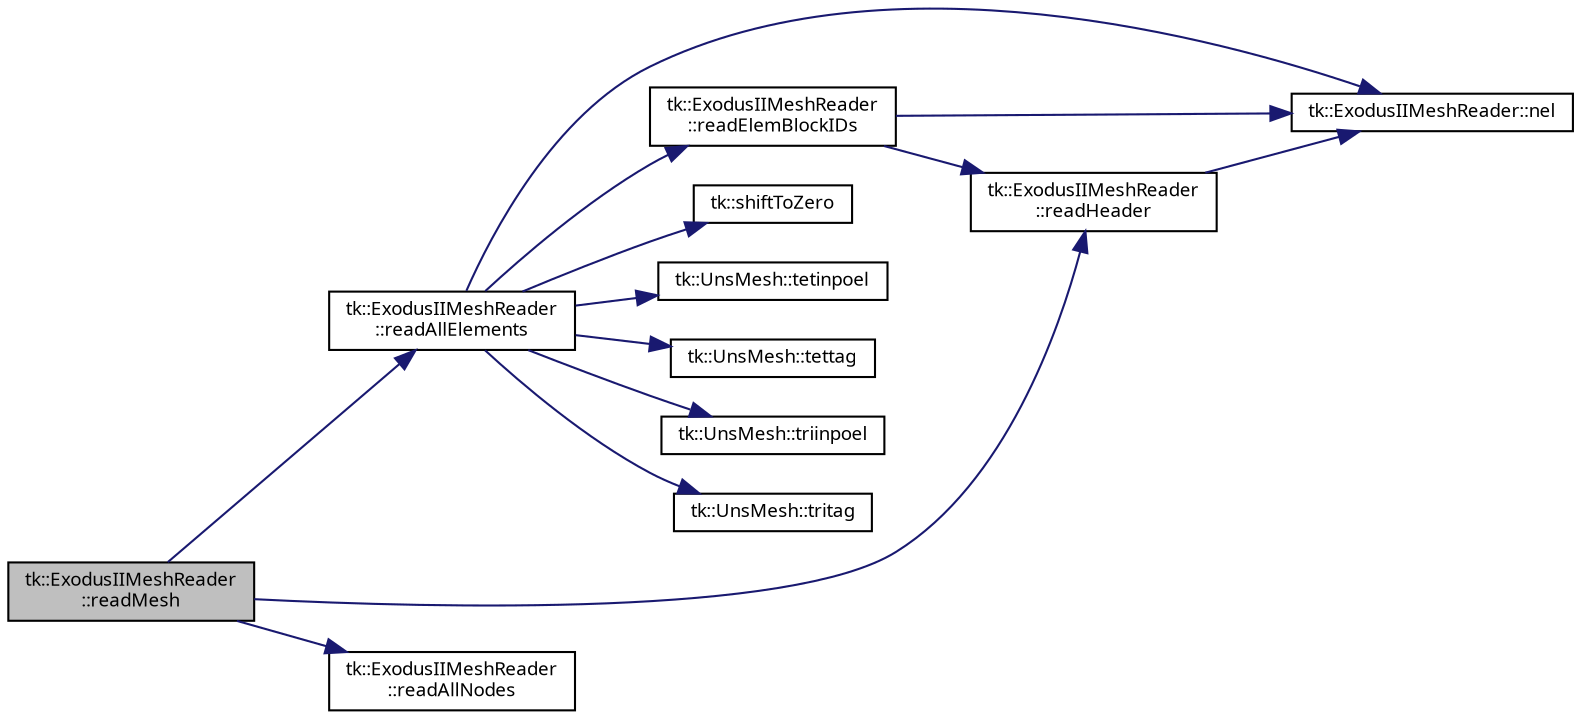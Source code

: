 digraph "tk::ExodusIIMeshReader::readMesh"
{
 // INTERACTIVE_SVG=YES
  bgcolor="transparent";
  edge [fontname="sans-serif",fontsize="9",labelfontname="sans-serif",labelfontsize="9"];
  node [fontname="sans-serif",fontsize="9",shape=record];
  rankdir="LR";
  Node1 [label="tk::ExodusIIMeshReader\l::readMesh",height=0.2,width=0.4,color="black", fillcolor="grey75", style="filled", fontcolor="black"];
  Node1 -> Node2 [color="midnightblue",fontsize="9",style="solid",fontname="sans-serif"];
  Node2 [label="tk::ExodusIIMeshReader\l::readAllElements",height=0.2,width=0.4,color="black",URL="$classtk_1_1_exodus_i_i_mesh_reader.html#af109692f9ad0c7de08382a8e5df3c9bd",tooltip="Read all element blocks and mesh connectivity from ExodusII file. "];
  Node2 -> Node3 [color="midnightblue",fontsize="9",style="solid",fontname="sans-serif"];
  Node3 [label="tk::ExodusIIMeshReader::nel",height=0.2,width=0.4,color="black",URL="$classtk_1_1_exodus_i_i_mesh_reader.html#a0f99c21fb38514768b1032e9bea1db5b",tooltip="Return number of elements in a mesh block in the ExodusII file. "];
  Node2 -> Node4 [color="midnightblue",fontsize="9",style="solid",fontname="sans-serif"];
  Node4 [label="tk::ExodusIIMeshReader\l::readElemBlockIDs",height=0.2,width=0.4,color="black",URL="$classtk_1_1_exodus_i_i_mesh_reader.html#afe8144814a95bbb94d87e04091042918",tooltip="Read element block IDs from file. "];
  Node4 -> Node3 [color="midnightblue",fontsize="9",style="solid",fontname="sans-serif"];
  Node4 -> Node5 [color="midnightblue",fontsize="9",style="solid",fontname="sans-serif"];
  Node5 [label="tk::ExodusIIMeshReader\l::readHeader",height=0.2,width=0.4,color="black",URL="$classtk_1_1_exodus_i_i_mesh_reader.html#a420fb01018122df1c9ffd74f042ec7e4",tooltip="Read ExodusII header without setting mesh size. "];
  Node5 -> Node3 [color="midnightblue",fontsize="9",style="solid",fontname="sans-serif"];
  Node2 -> Node6 [color="midnightblue",fontsize="9",style="solid",fontname="sans-serif"];
  Node6 [label="tk::shiftToZero",height=0.2,width=0.4,color="black",URL="$namespacetk.html#a293dd6fafcc3b8f4b28bef4f3ef050e1",tooltip="Shift node IDs to start with zero in element connectivity. "];
  Node2 -> Node7 [color="midnightblue",fontsize="9",style="solid",fontname="sans-serif"];
  Node7 [label="tk::UnsMesh::tetinpoel",height=0.2,width=0.4,color="black",URL="$classtk_1_1_uns_mesh.html#add64317e28f878c1c7c7ac18aebf1d20"];
  Node2 -> Node8 [color="midnightblue",fontsize="9",style="solid",fontname="sans-serif"];
  Node8 [label="tk::UnsMesh::tettag",height=0.2,width=0.4,color="black",URL="$classtk_1_1_uns_mesh.html#a595bc94cca58ec2fbd7fcdabf8299e90"];
  Node2 -> Node9 [color="midnightblue",fontsize="9",style="solid",fontname="sans-serif"];
  Node9 [label="tk::UnsMesh::triinpoel",height=0.2,width=0.4,color="black",URL="$classtk_1_1_uns_mesh.html#a939ed051a032233365bf9f61121a2e6c"];
  Node2 -> Node10 [color="midnightblue",fontsize="9",style="solid",fontname="sans-serif"];
  Node10 [label="tk::UnsMesh::tritag",height=0.2,width=0.4,color="black",URL="$classtk_1_1_uns_mesh.html#a6d594ba8d898e63513e14c425ff90dd7"];
  Node1 -> Node11 [color="midnightblue",fontsize="9",style="solid",fontname="sans-serif"];
  Node11 [label="tk::ExodusIIMeshReader\l::readAllNodes",height=0.2,width=0.4,color="black",URL="$classtk_1_1_exodus_i_i_mesh_reader.html#a389585fcfb4c26684cde59beaa450049",tooltip="Read all node coordinates from ExodusII file. "];
  Node1 -> Node5 [color="midnightblue",fontsize="9",style="solid",fontname="sans-serif"];
}
